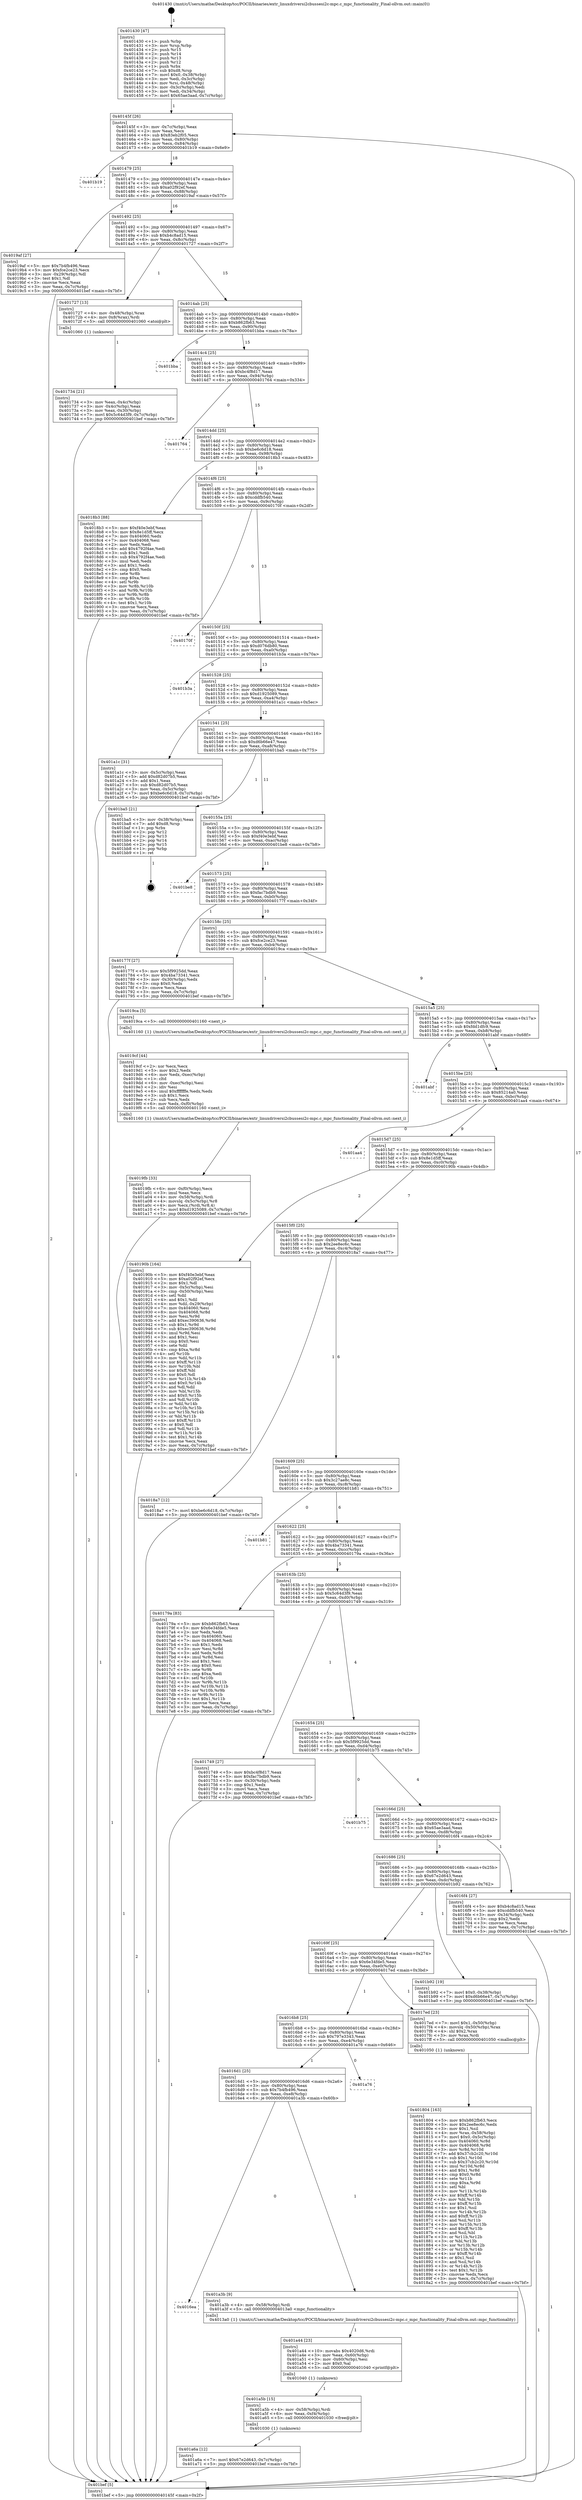 digraph "0x401430" {
  label = "0x401430 (/mnt/c/Users/mathe/Desktop/tcc/POCII/binaries/extr_linuxdriversi2cbussesi2c-mpc.c_mpc_functionality_Final-ollvm.out::main(0))"
  labelloc = "t"
  node[shape=record]

  Entry [label="",width=0.3,height=0.3,shape=circle,fillcolor=black,style=filled]
  "0x40145f" [label="{
     0x40145f [26]\l
     | [instrs]\l
     &nbsp;&nbsp;0x40145f \<+3\>: mov -0x7c(%rbp),%eax\l
     &nbsp;&nbsp;0x401462 \<+2\>: mov %eax,%ecx\l
     &nbsp;&nbsp;0x401464 \<+6\>: sub $0x83eb2f05,%ecx\l
     &nbsp;&nbsp;0x40146a \<+3\>: mov %eax,-0x80(%rbp)\l
     &nbsp;&nbsp;0x40146d \<+6\>: mov %ecx,-0x84(%rbp)\l
     &nbsp;&nbsp;0x401473 \<+6\>: je 0000000000401b19 \<main+0x6e9\>\l
  }"]
  "0x401b19" [label="{
     0x401b19\l
  }", style=dashed]
  "0x401479" [label="{
     0x401479 [25]\l
     | [instrs]\l
     &nbsp;&nbsp;0x401479 \<+5\>: jmp 000000000040147e \<main+0x4e\>\l
     &nbsp;&nbsp;0x40147e \<+3\>: mov -0x80(%rbp),%eax\l
     &nbsp;&nbsp;0x401481 \<+5\>: sub $0xa02f92ef,%eax\l
     &nbsp;&nbsp;0x401486 \<+6\>: mov %eax,-0x88(%rbp)\l
     &nbsp;&nbsp;0x40148c \<+6\>: je 00000000004019af \<main+0x57f\>\l
  }"]
  Exit [label="",width=0.3,height=0.3,shape=circle,fillcolor=black,style=filled,peripheries=2]
  "0x4019af" [label="{
     0x4019af [27]\l
     | [instrs]\l
     &nbsp;&nbsp;0x4019af \<+5\>: mov $0x7b4fb496,%eax\l
     &nbsp;&nbsp;0x4019b4 \<+5\>: mov $0xfce2ce23,%ecx\l
     &nbsp;&nbsp;0x4019b9 \<+3\>: mov -0x29(%rbp),%dl\l
     &nbsp;&nbsp;0x4019bc \<+3\>: test $0x1,%dl\l
     &nbsp;&nbsp;0x4019bf \<+3\>: cmovne %ecx,%eax\l
     &nbsp;&nbsp;0x4019c2 \<+3\>: mov %eax,-0x7c(%rbp)\l
     &nbsp;&nbsp;0x4019c5 \<+5\>: jmp 0000000000401bef \<main+0x7bf\>\l
  }"]
  "0x401492" [label="{
     0x401492 [25]\l
     | [instrs]\l
     &nbsp;&nbsp;0x401492 \<+5\>: jmp 0000000000401497 \<main+0x67\>\l
     &nbsp;&nbsp;0x401497 \<+3\>: mov -0x80(%rbp),%eax\l
     &nbsp;&nbsp;0x40149a \<+5\>: sub $0xb4c8ad15,%eax\l
     &nbsp;&nbsp;0x40149f \<+6\>: mov %eax,-0x8c(%rbp)\l
     &nbsp;&nbsp;0x4014a5 \<+6\>: je 0000000000401727 \<main+0x2f7\>\l
  }"]
  "0x401a6a" [label="{
     0x401a6a [12]\l
     | [instrs]\l
     &nbsp;&nbsp;0x401a6a \<+7\>: movl $0x67e2d643,-0x7c(%rbp)\l
     &nbsp;&nbsp;0x401a71 \<+5\>: jmp 0000000000401bef \<main+0x7bf\>\l
  }"]
  "0x401727" [label="{
     0x401727 [13]\l
     | [instrs]\l
     &nbsp;&nbsp;0x401727 \<+4\>: mov -0x48(%rbp),%rax\l
     &nbsp;&nbsp;0x40172b \<+4\>: mov 0x8(%rax),%rdi\l
     &nbsp;&nbsp;0x40172f \<+5\>: call 0000000000401060 \<atoi@plt\>\l
     | [calls]\l
     &nbsp;&nbsp;0x401060 \{1\} (unknown)\l
  }"]
  "0x4014ab" [label="{
     0x4014ab [25]\l
     | [instrs]\l
     &nbsp;&nbsp;0x4014ab \<+5\>: jmp 00000000004014b0 \<main+0x80\>\l
     &nbsp;&nbsp;0x4014b0 \<+3\>: mov -0x80(%rbp),%eax\l
     &nbsp;&nbsp;0x4014b3 \<+5\>: sub $0xb862fb63,%eax\l
     &nbsp;&nbsp;0x4014b8 \<+6\>: mov %eax,-0x90(%rbp)\l
     &nbsp;&nbsp;0x4014be \<+6\>: je 0000000000401bba \<main+0x78a\>\l
  }"]
  "0x401a5b" [label="{
     0x401a5b [15]\l
     | [instrs]\l
     &nbsp;&nbsp;0x401a5b \<+4\>: mov -0x58(%rbp),%rdi\l
     &nbsp;&nbsp;0x401a5f \<+6\>: mov %eax,-0xf4(%rbp)\l
     &nbsp;&nbsp;0x401a65 \<+5\>: call 0000000000401030 \<free@plt\>\l
     | [calls]\l
     &nbsp;&nbsp;0x401030 \{1\} (unknown)\l
  }"]
  "0x401bba" [label="{
     0x401bba\l
  }", style=dashed]
  "0x4014c4" [label="{
     0x4014c4 [25]\l
     | [instrs]\l
     &nbsp;&nbsp;0x4014c4 \<+5\>: jmp 00000000004014c9 \<main+0x99\>\l
     &nbsp;&nbsp;0x4014c9 \<+3\>: mov -0x80(%rbp),%eax\l
     &nbsp;&nbsp;0x4014cc \<+5\>: sub $0xbc4f8d17,%eax\l
     &nbsp;&nbsp;0x4014d1 \<+6\>: mov %eax,-0x94(%rbp)\l
     &nbsp;&nbsp;0x4014d7 \<+6\>: je 0000000000401764 \<main+0x334\>\l
  }"]
  "0x401a44" [label="{
     0x401a44 [23]\l
     | [instrs]\l
     &nbsp;&nbsp;0x401a44 \<+10\>: movabs $0x4020d6,%rdi\l
     &nbsp;&nbsp;0x401a4e \<+3\>: mov %eax,-0x60(%rbp)\l
     &nbsp;&nbsp;0x401a51 \<+3\>: mov -0x60(%rbp),%esi\l
     &nbsp;&nbsp;0x401a54 \<+2\>: mov $0x0,%al\l
     &nbsp;&nbsp;0x401a56 \<+5\>: call 0000000000401040 \<printf@plt\>\l
     | [calls]\l
     &nbsp;&nbsp;0x401040 \{1\} (unknown)\l
  }"]
  "0x401764" [label="{
     0x401764\l
  }", style=dashed]
  "0x4014dd" [label="{
     0x4014dd [25]\l
     | [instrs]\l
     &nbsp;&nbsp;0x4014dd \<+5\>: jmp 00000000004014e2 \<main+0xb2\>\l
     &nbsp;&nbsp;0x4014e2 \<+3\>: mov -0x80(%rbp),%eax\l
     &nbsp;&nbsp;0x4014e5 \<+5\>: sub $0xbe6c6d18,%eax\l
     &nbsp;&nbsp;0x4014ea \<+6\>: mov %eax,-0x98(%rbp)\l
     &nbsp;&nbsp;0x4014f0 \<+6\>: je 00000000004018b3 \<main+0x483\>\l
  }"]
  "0x4016ea" [label="{
     0x4016ea\l
  }", style=dashed]
  "0x4018b3" [label="{
     0x4018b3 [88]\l
     | [instrs]\l
     &nbsp;&nbsp;0x4018b3 \<+5\>: mov $0xf40e3ebf,%eax\l
     &nbsp;&nbsp;0x4018b8 \<+5\>: mov $0x8e1d5ff,%ecx\l
     &nbsp;&nbsp;0x4018bd \<+7\>: mov 0x404060,%edx\l
     &nbsp;&nbsp;0x4018c4 \<+7\>: mov 0x404068,%esi\l
     &nbsp;&nbsp;0x4018cb \<+2\>: mov %edx,%edi\l
     &nbsp;&nbsp;0x4018cd \<+6\>: add $0x4792f4ae,%edi\l
     &nbsp;&nbsp;0x4018d3 \<+3\>: sub $0x1,%edi\l
     &nbsp;&nbsp;0x4018d6 \<+6\>: sub $0x4792f4ae,%edi\l
     &nbsp;&nbsp;0x4018dc \<+3\>: imul %edi,%edx\l
     &nbsp;&nbsp;0x4018df \<+3\>: and $0x1,%edx\l
     &nbsp;&nbsp;0x4018e2 \<+3\>: cmp $0x0,%edx\l
     &nbsp;&nbsp;0x4018e5 \<+4\>: sete %r8b\l
     &nbsp;&nbsp;0x4018e9 \<+3\>: cmp $0xa,%esi\l
     &nbsp;&nbsp;0x4018ec \<+4\>: setl %r9b\l
     &nbsp;&nbsp;0x4018f0 \<+3\>: mov %r8b,%r10b\l
     &nbsp;&nbsp;0x4018f3 \<+3\>: and %r9b,%r10b\l
     &nbsp;&nbsp;0x4018f6 \<+3\>: xor %r9b,%r8b\l
     &nbsp;&nbsp;0x4018f9 \<+3\>: or %r8b,%r10b\l
     &nbsp;&nbsp;0x4018fc \<+4\>: test $0x1,%r10b\l
     &nbsp;&nbsp;0x401900 \<+3\>: cmovne %ecx,%eax\l
     &nbsp;&nbsp;0x401903 \<+3\>: mov %eax,-0x7c(%rbp)\l
     &nbsp;&nbsp;0x401906 \<+5\>: jmp 0000000000401bef \<main+0x7bf\>\l
  }"]
  "0x4014f6" [label="{
     0x4014f6 [25]\l
     | [instrs]\l
     &nbsp;&nbsp;0x4014f6 \<+5\>: jmp 00000000004014fb \<main+0xcb\>\l
     &nbsp;&nbsp;0x4014fb \<+3\>: mov -0x80(%rbp),%eax\l
     &nbsp;&nbsp;0x4014fe \<+5\>: sub $0xcddfb540,%eax\l
     &nbsp;&nbsp;0x401503 \<+6\>: mov %eax,-0x9c(%rbp)\l
     &nbsp;&nbsp;0x401509 \<+6\>: je 000000000040170f \<main+0x2df\>\l
  }"]
  "0x401a3b" [label="{
     0x401a3b [9]\l
     | [instrs]\l
     &nbsp;&nbsp;0x401a3b \<+4\>: mov -0x58(%rbp),%rdi\l
     &nbsp;&nbsp;0x401a3f \<+5\>: call 00000000004013a0 \<mpc_functionality\>\l
     | [calls]\l
     &nbsp;&nbsp;0x4013a0 \{1\} (/mnt/c/Users/mathe/Desktop/tcc/POCII/binaries/extr_linuxdriversi2cbussesi2c-mpc.c_mpc_functionality_Final-ollvm.out::mpc_functionality)\l
  }"]
  "0x40170f" [label="{
     0x40170f\l
  }", style=dashed]
  "0x40150f" [label="{
     0x40150f [25]\l
     | [instrs]\l
     &nbsp;&nbsp;0x40150f \<+5\>: jmp 0000000000401514 \<main+0xe4\>\l
     &nbsp;&nbsp;0x401514 \<+3\>: mov -0x80(%rbp),%eax\l
     &nbsp;&nbsp;0x401517 \<+5\>: sub $0xd076db80,%eax\l
     &nbsp;&nbsp;0x40151c \<+6\>: mov %eax,-0xa0(%rbp)\l
     &nbsp;&nbsp;0x401522 \<+6\>: je 0000000000401b3a \<main+0x70a\>\l
  }"]
  "0x4016d1" [label="{
     0x4016d1 [25]\l
     | [instrs]\l
     &nbsp;&nbsp;0x4016d1 \<+5\>: jmp 00000000004016d6 \<main+0x2a6\>\l
     &nbsp;&nbsp;0x4016d6 \<+3\>: mov -0x80(%rbp),%eax\l
     &nbsp;&nbsp;0x4016d9 \<+5\>: sub $0x7b4fb496,%eax\l
     &nbsp;&nbsp;0x4016de \<+6\>: mov %eax,-0xe8(%rbp)\l
     &nbsp;&nbsp;0x4016e4 \<+6\>: je 0000000000401a3b \<main+0x60b\>\l
  }"]
  "0x401b3a" [label="{
     0x401b3a\l
  }", style=dashed]
  "0x401528" [label="{
     0x401528 [25]\l
     | [instrs]\l
     &nbsp;&nbsp;0x401528 \<+5\>: jmp 000000000040152d \<main+0xfd\>\l
     &nbsp;&nbsp;0x40152d \<+3\>: mov -0x80(%rbp),%eax\l
     &nbsp;&nbsp;0x401530 \<+5\>: sub $0xd1925089,%eax\l
     &nbsp;&nbsp;0x401535 \<+6\>: mov %eax,-0xa4(%rbp)\l
     &nbsp;&nbsp;0x40153b \<+6\>: je 0000000000401a1c \<main+0x5ec\>\l
  }"]
  "0x401a76" [label="{
     0x401a76\l
  }", style=dashed]
  "0x401a1c" [label="{
     0x401a1c [31]\l
     | [instrs]\l
     &nbsp;&nbsp;0x401a1c \<+3\>: mov -0x5c(%rbp),%eax\l
     &nbsp;&nbsp;0x401a1f \<+5\>: add $0xd82d07b5,%eax\l
     &nbsp;&nbsp;0x401a24 \<+3\>: add $0x1,%eax\l
     &nbsp;&nbsp;0x401a27 \<+5\>: sub $0xd82d07b5,%eax\l
     &nbsp;&nbsp;0x401a2c \<+3\>: mov %eax,-0x5c(%rbp)\l
     &nbsp;&nbsp;0x401a2f \<+7\>: movl $0xbe6c6d18,-0x7c(%rbp)\l
     &nbsp;&nbsp;0x401a36 \<+5\>: jmp 0000000000401bef \<main+0x7bf\>\l
  }"]
  "0x401541" [label="{
     0x401541 [25]\l
     | [instrs]\l
     &nbsp;&nbsp;0x401541 \<+5\>: jmp 0000000000401546 \<main+0x116\>\l
     &nbsp;&nbsp;0x401546 \<+3\>: mov -0x80(%rbp),%eax\l
     &nbsp;&nbsp;0x401549 \<+5\>: sub $0xd6b66e47,%eax\l
     &nbsp;&nbsp;0x40154e \<+6\>: mov %eax,-0xa8(%rbp)\l
     &nbsp;&nbsp;0x401554 \<+6\>: je 0000000000401ba5 \<main+0x775\>\l
  }"]
  "0x4019fb" [label="{
     0x4019fb [33]\l
     | [instrs]\l
     &nbsp;&nbsp;0x4019fb \<+6\>: mov -0xf0(%rbp),%ecx\l
     &nbsp;&nbsp;0x401a01 \<+3\>: imul %eax,%ecx\l
     &nbsp;&nbsp;0x401a04 \<+4\>: mov -0x58(%rbp),%rdi\l
     &nbsp;&nbsp;0x401a08 \<+4\>: movslq -0x5c(%rbp),%r8\l
     &nbsp;&nbsp;0x401a0c \<+4\>: mov %ecx,(%rdi,%r8,4)\l
     &nbsp;&nbsp;0x401a10 \<+7\>: movl $0xd1925089,-0x7c(%rbp)\l
     &nbsp;&nbsp;0x401a17 \<+5\>: jmp 0000000000401bef \<main+0x7bf\>\l
  }"]
  "0x401ba5" [label="{
     0x401ba5 [21]\l
     | [instrs]\l
     &nbsp;&nbsp;0x401ba5 \<+3\>: mov -0x38(%rbp),%eax\l
     &nbsp;&nbsp;0x401ba8 \<+7\>: add $0xd8,%rsp\l
     &nbsp;&nbsp;0x401baf \<+1\>: pop %rbx\l
     &nbsp;&nbsp;0x401bb0 \<+2\>: pop %r12\l
     &nbsp;&nbsp;0x401bb2 \<+2\>: pop %r13\l
     &nbsp;&nbsp;0x401bb4 \<+2\>: pop %r14\l
     &nbsp;&nbsp;0x401bb6 \<+2\>: pop %r15\l
     &nbsp;&nbsp;0x401bb8 \<+1\>: pop %rbp\l
     &nbsp;&nbsp;0x401bb9 \<+1\>: ret\l
  }"]
  "0x40155a" [label="{
     0x40155a [25]\l
     | [instrs]\l
     &nbsp;&nbsp;0x40155a \<+5\>: jmp 000000000040155f \<main+0x12f\>\l
     &nbsp;&nbsp;0x40155f \<+3\>: mov -0x80(%rbp),%eax\l
     &nbsp;&nbsp;0x401562 \<+5\>: sub $0xf40e3ebf,%eax\l
     &nbsp;&nbsp;0x401567 \<+6\>: mov %eax,-0xac(%rbp)\l
     &nbsp;&nbsp;0x40156d \<+6\>: je 0000000000401be8 \<main+0x7b8\>\l
  }"]
  "0x4019cf" [label="{
     0x4019cf [44]\l
     | [instrs]\l
     &nbsp;&nbsp;0x4019cf \<+2\>: xor %ecx,%ecx\l
     &nbsp;&nbsp;0x4019d1 \<+5\>: mov $0x2,%edx\l
     &nbsp;&nbsp;0x4019d6 \<+6\>: mov %edx,-0xec(%rbp)\l
     &nbsp;&nbsp;0x4019dc \<+1\>: cltd\l
     &nbsp;&nbsp;0x4019dd \<+6\>: mov -0xec(%rbp),%esi\l
     &nbsp;&nbsp;0x4019e3 \<+2\>: idiv %esi\l
     &nbsp;&nbsp;0x4019e5 \<+6\>: imul $0xfffffffe,%edx,%edx\l
     &nbsp;&nbsp;0x4019eb \<+3\>: sub $0x1,%ecx\l
     &nbsp;&nbsp;0x4019ee \<+2\>: sub %ecx,%edx\l
     &nbsp;&nbsp;0x4019f0 \<+6\>: mov %edx,-0xf0(%rbp)\l
     &nbsp;&nbsp;0x4019f6 \<+5\>: call 0000000000401160 \<next_i\>\l
     | [calls]\l
     &nbsp;&nbsp;0x401160 \{1\} (/mnt/c/Users/mathe/Desktop/tcc/POCII/binaries/extr_linuxdriversi2cbussesi2c-mpc.c_mpc_functionality_Final-ollvm.out::next_i)\l
  }"]
  "0x401be8" [label="{
     0x401be8\l
  }", style=dashed]
  "0x401573" [label="{
     0x401573 [25]\l
     | [instrs]\l
     &nbsp;&nbsp;0x401573 \<+5\>: jmp 0000000000401578 \<main+0x148\>\l
     &nbsp;&nbsp;0x401578 \<+3\>: mov -0x80(%rbp),%eax\l
     &nbsp;&nbsp;0x40157b \<+5\>: sub $0xfac7bdb9,%eax\l
     &nbsp;&nbsp;0x401580 \<+6\>: mov %eax,-0xb0(%rbp)\l
     &nbsp;&nbsp;0x401586 \<+6\>: je 000000000040177f \<main+0x34f\>\l
  }"]
  "0x401804" [label="{
     0x401804 [163]\l
     | [instrs]\l
     &nbsp;&nbsp;0x401804 \<+5\>: mov $0xb862fb63,%ecx\l
     &nbsp;&nbsp;0x401809 \<+5\>: mov $0x2ee8ec6c,%edx\l
     &nbsp;&nbsp;0x40180e \<+3\>: mov $0x1,%sil\l
     &nbsp;&nbsp;0x401811 \<+4\>: mov %rax,-0x58(%rbp)\l
     &nbsp;&nbsp;0x401815 \<+7\>: movl $0x0,-0x5c(%rbp)\l
     &nbsp;&nbsp;0x40181c \<+8\>: mov 0x404060,%r8d\l
     &nbsp;&nbsp;0x401824 \<+8\>: mov 0x404068,%r9d\l
     &nbsp;&nbsp;0x40182c \<+3\>: mov %r8d,%r10d\l
     &nbsp;&nbsp;0x40182f \<+7\>: add $0x37cb2c20,%r10d\l
     &nbsp;&nbsp;0x401836 \<+4\>: sub $0x1,%r10d\l
     &nbsp;&nbsp;0x40183a \<+7\>: sub $0x37cb2c20,%r10d\l
     &nbsp;&nbsp;0x401841 \<+4\>: imul %r10d,%r8d\l
     &nbsp;&nbsp;0x401845 \<+4\>: and $0x1,%r8d\l
     &nbsp;&nbsp;0x401849 \<+4\>: cmp $0x0,%r8d\l
     &nbsp;&nbsp;0x40184d \<+4\>: sete %r11b\l
     &nbsp;&nbsp;0x401851 \<+4\>: cmp $0xa,%r9d\l
     &nbsp;&nbsp;0x401855 \<+3\>: setl %bl\l
     &nbsp;&nbsp;0x401858 \<+3\>: mov %r11b,%r14b\l
     &nbsp;&nbsp;0x40185b \<+4\>: xor $0xff,%r14b\l
     &nbsp;&nbsp;0x40185f \<+3\>: mov %bl,%r15b\l
     &nbsp;&nbsp;0x401862 \<+4\>: xor $0xff,%r15b\l
     &nbsp;&nbsp;0x401866 \<+4\>: xor $0x1,%sil\l
     &nbsp;&nbsp;0x40186a \<+3\>: mov %r14b,%r12b\l
     &nbsp;&nbsp;0x40186d \<+4\>: and $0xff,%r12b\l
     &nbsp;&nbsp;0x401871 \<+3\>: and %sil,%r11b\l
     &nbsp;&nbsp;0x401874 \<+3\>: mov %r15b,%r13b\l
     &nbsp;&nbsp;0x401877 \<+4\>: and $0xff,%r13b\l
     &nbsp;&nbsp;0x40187b \<+3\>: and %sil,%bl\l
     &nbsp;&nbsp;0x40187e \<+3\>: or %r11b,%r12b\l
     &nbsp;&nbsp;0x401881 \<+3\>: or %bl,%r13b\l
     &nbsp;&nbsp;0x401884 \<+3\>: xor %r13b,%r12b\l
     &nbsp;&nbsp;0x401887 \<+3\>: or %r15b,%r14b\l
     &nbsp;&nbsp;0x40188a \<+4\>: xor $0xff,%r14b\l
     &nbsp;&nbsp;0x40188e \<+4\>: or $0x1,%sil\l
     &nbsp;&nbsp;0x401892 \<+3\>: and %sil,%r14b\l
     &nbsp;&nbsp;0x401895 \<+3\>: or %r14b,%r12b\l
     &nbsp;&nbsp;0x401898 \<+4\>: test $0x1,%r12b\l
     &nbsp;&nbsp;0x40189c \<+3\>: cmovne %edx,%ecx\l
     &nbsp;&nbsp;0x40189f \<+3\>: mov %ecx,-0x7c(%rbp)\l
     &nbsp;&nbsp;0x4018a2 \<+5\>: jmp 0000000000401bef \<main+0x7bf\>\l
  }"]
  "0x40177f" [label="{
     0x40177f [27]\l
     | [instrs]\l
     &nbsp;&nbsp;0x40177f \<+5\>: mov $0x5f9925dd,%eax\l
     &nbsp;&nbsp;0x401784 \<+5\>: mov $0x4ba73341,%ecx\l
     &nbsp;&nbsp;0x401789 \<+3\>: mov -0x30(%rbp),%edx\l
     &nbsp;&nbsp;0x40178c \<+3\>: cmp $0x0,%edx\l
     &nbsp;&nbsp;0x40178f \<+3\>: cmove %ecx,%eax\l
     &nbsp;&nbsp;0x401792 \<+3\>: mov %eax,-0x7c(%rbp)\l
     &nbsp;&nbsp;0x401795 \<+5\>: jmp 0000000000401bef \<main+0x7bf\>\l
  }"]
  "0x40158c" [label="{
     0x40158c [25]\l
     | [instrs]\l
     &nbsp;&nbsp;0x40158c \<+5\>: jmp 0000000000401591 \<main+0x161\>\l
     &nbsp;&nbsp;0x401591 \<+3\>: mov -0x80(%rbp),%eax\l
     &nbsp;&nbsp;0x401594 \<+5\>: sub $0xfce2ce23,%eax\l
     &nbsp;&nbsp;0x401599 \<+6\>: mov %eax,-0xb4(%rbp)\l
     &nbsp;&nbsp;0x40159f \<+6\>: je 00000000004019ca \<main+0x59a\>\l
  }"]
  "0x4016b8" [label="{
     0x4016b8 [25]\l
     | [instrs]\l
     &nbsp;&nbsp;0x4016b8 \<+5\>: jmp 00000000004016bd \<main+0x28d\>\l
     &nbsp;&nbsp;0x4016bd \<+3\>: mov -0x80(%rbp),%eax\l
     &nbsp;&nbsp;0x4016c0 \<+5\>: sub $0x797e3343,%eax\l
     &nbsp;&nbsp;0x4016c5 \<+6\>: mov %eax,-0xe4(%rbp)\l
     &nbsp;&nbsp;0x4016cb \<+6\>: je 0000000000401a76 \<main+0x646\>\l
  }"]
  "0x4019ca" [label="{
     0x4019ca [5]\l
     | [instrs]\l
     &nbsp;&nbsp;0x4019ca \<+5\>: call 0000000000401160 \<next_i\>\l
     | [calls]\l
     &nbsp;&nbsp;0x401160 \{1\} (/mnt/c/Users/mathe/Desktop/tcc/POCII/binaries/extr_linuxdriversi2cbussesi2c-mpc.c_mpc_functionality_Final-ollvm.out::next_i)\l
  }"]
  "0x4015a5" [label="{
     0x4015a5 [25]\l
     | [instrs]\l
     &nbsp;&nbsp;0x4015a5 \<+5\>: jmp 00000000004015aa \<main+0x17a\>\l
     &nbsp;&nbsp;0x4015aa \<+3\>: mov -0x80(%rbp),%eax\l
     &nbsp;&nbsp;0x4015ad \<+5\>: sub $0xfdd1dfc9,%eax\l
     &nbsp;&nbsp;0x4015b2 \<+6\>: mov %eax,-0xb8(%rbp)\l
     &nbsp;&nbsp;0x4015b8 \<+6\>: je 0000000000401abf \<main+0x68f\>\l
  }"]
  "0x4017ed" [label="{
     0x4017ed [23]\l
     | [instrs]\l
     &nbsp;&nbsp;0x4017ed \<+7\>: movl $0x1,-0x50(%rbp)\l
     &nbsp;&nbsp;0x4017f4 \<+4\>: movslq -0x50(%rbp),%rax\l
     &nbsp;&nbsp;0x4017f8 \<+4\>: shl $0x2,%rax\l
     &nbsp;&nbsp;0x4017fc \<+3\>: mov %rax,%rdi\l
     &nbsp;&nbsp;0x4017ff \<+5\>: call 0000000000401050 \<malloc@plt\>\l
     | [calls]\l
     &nbsp;&nbsp;0x401050 \{1\} (unknown)\l
  }"]
  "0x401abf" [label="{
     0x401abf\l
  }", style=dashed]
  "0x4015be" [label="{
     0x4015be [25]\l
     | [instrs]\l
     &nbsp;&nbsp;0x4015be \<+5\>: jmp 00000000004015c3 \<main+0x193\>\l
     &nbsp;&nbsp;0x4015c3 \<+3\>: mov -0x80(%rbp),%eax\l
     &nbsp;&nbsp;0x4015c6 \<+5\>: sub $0x85214a0,%eax\l
     &nbsp;&nbsp;0x4015cb \<+6\>: mov %eax,-0xbc(%rbp)\l
     &nbsp;&nbsp;0x4015d1 \<+6\>: je 0000000000401aa4 \<main+0x674\>\l
  }"]
  "0x40169f" [label="{
     0x40169f [25]\l
     | [instrs]\l
     &nbsp;&nbsp;0x40169f \<+5\>: jmp 00000000004016a4 \<main+0x274\>\l
     &nbsp;&nbsp;0x4016a4 \<+3\>: mov -0x80(%rbp),%eax\l
     &nbsp;&nbsp;0x4016a7 \<+5\>: sub $0x6e34fde5,%eax\l
     &nbsp;&nbsp;0x4016ac \<+6\>: mov %eax,-0xe0(%rbp)\l
     &nbsp;&nbsp;0x4016b2 \<+6\>: je 00000000004017ed \<main+0x3bd\>\l
  }"]
  "0x401aa4" [label="{
     0x401aa4\l
  }", style=dashed]
  "0x4015d7" [label="{
     0x4015d7 [25]\l
     | [instrs]\l
     &nbsp;&nbsp;0x4015d7 \<+5\>: jmp 00000000004015dc \<main+0x1ac\>\l
     &nbsp;&nbsp;0x4015dc \<+3\>: mov -0x80(%rbp),%eax\l
     &nbsp;&nbsp;0x4015df \<+5\>: sub $0x8e1d5ff,%eax\l
     &nbsp;&nbsp;0x4015e4 \<+6\>: mov %eax,-0xc0(%rbp)\l
     &nbsp;&nbsp;0x4015ea \<+6\>: je 000000000040190b \<main+0x4db\>\l
  }"]
  "0x401b92" [label="{
     0x401b92 [19]\l
     | [instrs]\l
     &nbsp;&nbsp;0x401b92 \<+7\>: movl $0x0,-0x38(%rbp)\l
     &nbsp;&nbsp;0x401b99 \<+7\>: movl $0xd6b66e47,-0x7c(%rbp)\l
     &nbsp;&nbsp;0x401ba0 \<+5\>: jmp 0000000000401bef \<main+0x7bf\>\l
  }"]
  "0x40190b" [label="{
     0x40190b [164]\l
     | [instrs]\l
     &nbsp;&nbsp;0x40190b \<+5\>: mov $0xf40e3ebf,%eax\l
     &nbsp;&nbsp;0x401910 \<+5\>: mov $0xa02f92ef,%ecx\l
     &nbsp;&nbsp;0x401915 \<+2\>: mov $0x1,%dl\l
     &nbsp;&nbsp;0x401917 \<+3\>: mov -0x5c(%rbp),%esi\l
     &nbsp;&nbsp;0x40191a \<+3\>: cmp -0x50(%rbp),%esi\l
     &nbsp;&nbsp;0x40191d \<+4\>: setl %dil\l
     &nbsp;&nbsp;0x401921 \<+4\>: and $0x1,%dil\l
     &nbsp;&nbsp;0x401925 \<+4\>: mov %dil,-0x29(%rbp)\l
     &nbsp;&nbsp;0x401929 \<+7\>: mov 0x404060,%esi\l
     &nbsp;&nbsp;0x401930 \<+8\>: mov 0x404068,%r8d\l
     &nbsp;&nbsp;0x401938 \<+3\>: mov %esi,%r9d\l
     &nbsp;&nbsp;0x40193b \<+7\>: add $0xec390636,%r9d\l
     &nbsp;&nbsp;0x401942 \<+4\>: sub $0x1,%r9d\l
     &nbsp;&nbsp;0x401946 \<+7\>: sub $0xec390636,%r9d\l
     &nbsp;&nbsp;0x40194d \<+4\>: imul %r9d,%esi\l
     &nbsp;&nbsp;0x401951 \<+3\>: and $0x1,%esi\l
     &nbsp;&nbsp;0x401954 \<+3\>: cmp $0x0,%esi\l
     &nbsp;&nbsp;0x401957 \<+4\>: sete %dil\l
     &nbsp;&nbsp;0x40195b \<+4\>: cmp $0xa,%r8d\l
     &nbsp;&nbsp;0x40195f \<+4\>: setl %r10b\l
     &nbsp;&nbsp;0x401963 \<+3\>: mov %dil,%r11b\l
     &nbsp;&nbsp;0x401966 \<+4\>: xor $0xff,%r11b\l
     &nbsp;&nbsp;0x40196a \<+3\>: mov %r10b,%bl\l
     &nbsp;&nbsp;0x40196d \<+3\>: xor $0xff,%bl\l
     &nbsp;&nbsp;0x401970 \<+3\>: xor $0x0,%dl\l
     &nbsp;&nbsp;0x401973 \<+3\>: mov %r11b,%r14b\l
     &nbsp;&nbsp;0x401976 \<+4\>: and $0x0,%r14b\l
     &nbsp;&nbsp;0x40197a \<+3\>: and %dl,%dil\l
     &nbsp;&nbsp;0x40197d \<+3\>: mov %bl,%r15b\l
     &nbsp;&nbsp;0x401980 \<+4\>: and $0x0,%r15b\l
     &nbsp;&nbsp;0x401984 \<+3\>: and %dl,%r10b\l
     &nbsp;&nbsp;0x401987 \<+3\>: or %dil,%r14b\l
     &nbsp;&nbsp;0x40198a \<+3\>: or %r10b,%r15b\l
     &nbsp;&nbsp;0x40198d \<+3\>: xor %r15b,%r14b\l
     &nbsp;&nbsp;0x401990 \<+3\>: or %bl,%r11b\l
     &nbsp;&nbsp;0x401993 \<+4\>: xor $0xff,%r11b\l
     &nbsp;&nbsp;0x401997 \<+3\>: or $0x0,%dl\l
     &nbsp;&nbsp;0x40199a \<+3\>: and %dl,%r11b\l
     &nbsp;&nbsp;0x40199d \<+3\>: or %r11b,%r14b\l
     &nbsp;&nbsp;0x4019a0 \<+4\>: test $0x1,%r14b\l
     &nbsp;&nbsp;0x4019a4 \<+3\>: cmovne %ecx,%eax\l
     &nbsp;&nbsp;0x4019a7 \<+3\>: mov %eax,-0x7c(%rbp)\l
     &nbsp;&nbsp;0x4019aa \<+5\>: jmp 0000000000401bef \<main+0x7bf\>\l
  }"]
  "0x4015f0" [label="{
     0x4015f0 [25]\l
     | [instrs]\l
     &nbsp;&nbsp;0x4015f0 \<+5\>: jmp 00000000004015f5 \<main+0x1c5\>\l
     &nbsp;&nbsp;0x4015f5 \<+3\>: mov -0x80(%rbp),%eax\l
     &nbsp;&nbsp;0x4015f8 \<+5\>: sub $0x2ee8ec6c,%eax\l
     &nbsp;&nbsp;0x4015fd \<+6\>: mov %eax,-0xc4(%rbp)\l
     &nbsp;&nbsp;0x401603 \<+6\>: je 00000000004018a7 \<main+0x477\>\l
  }"]
  "0x401734" [label="{
     0x401734 [21]\l
     | [instrs]\l
     &nbsp;&nbsp;0x401734 \<+3\>: mov %eax,-0x4c(%rbp)\l
     &nbsp;&nbsp;0x401737 \<+3\>: mov -0x4c(%rbp),%eax\l
     &nbsp;&nbsp;0x40173a \<+3\>: mov %eax,-0x30(%rbp)\l
     &nbsp;&nbsp;0x40173d \<+7\>: movl $0x5c64d3f9,-0x7c(%rbp)\l
     &nbsp;&nbsp;0x401744 \<+5\>: jmp 0000000000401bef \<main+0x7bf\>\l
  }"]
  "0x4018a7" [label="{
     0x4018a7 [12]\l
     | [instrs]\l
     &nbsp;&nbsp;0x4018a7 \<+7\>: movl $0xbe6c6d18,-0x7c(%rbp)\l
     &nbsp;&nbsp;0x4018ae \<+5\>: jmp 0000000000401bef \<main+0x7bf\>\l
  }"]
  "0x401609" [label="{
     0x401609 [25]\l
     | [instrs]\l
     &nbsp;&nbsp;0x401609 \<+5\>: jmp 000000000040160e \<main+0x1de\>\l
     &nbsp;&nbsp;0x40160e \<+3\>: mov -0x80(%rbp),%eax\l
     &nbsp;&nbsp;0x401611 \<+5\>: sub $0x3c27ae8c,%eax\l
     &nbsp;&nbsp;0x401616 \<+6\>: mov %eax,-0xc8(%rbp)\l
     &nbsp;&nbsp;0x40161c \<+6\>: je 0000000000401b81 \<main+0x751\>\l
  }"]
  "0x401430" [label="{
     0x401430 [47]\l
     | [instrs]\l
     &nbsp;&nbsp;0x401430 \<+1\>: push %rbp\l
     &nbsp;&nbsp;0x401431 \<+3\>: mov %rsp,%rbp\l
     &nbsp;&nbsp;0x401434 \<+2\>: push %r15\l
     &nbsp;&nbsp;0x401436 \<+2\>: push %r14\l
     &nbsp;&nbsp;0x401438 \<+2\>: push %r13\l
     &nbsp;&nbsp;0x40143a \<+2\>: push %r12\l
     &nbsp;&nbsp;0x40143c \<+1\>: push %rbx\l
     &nbsp;&nbsp;0x40143d \<+7\>: sub $0xd8,%rsp\l
     &nbsp;&nbsp;0x401444 \<+7\>: movl $0x0,-0x38(%rbp)\l
     &nbsp;&nbsp;0x40144b \<+3\>: mov %edi,-0x3c(%rbp)\l
     &nbsp;&nbsp;0x40144e \<+4\>: mov %rsi,-0x48(%rbp)\l
     &nbsp;&nbsp;0x401452 \<+3\>: mov -0x3c(%rbp),%edi\l
     &nbsp;&nbsp;0x401455 \<+3\>: mov %edi,-0x34(%rbp)\l
     &nbsp;&nbsp;0x401458 \<+7\>: movl $0x65ae3aad,-0x7c(%rbp)\l
  }"]
  "0x401b81" [label="{
     0x401b81\l
  }", style=dashed]
  "0x401622" [label="{
     0x401622 [25]\l
     | [instrs]\l
     &nbsp;&nbsp;0x401622 \<+5\>: jmp 0000000000401627 \<main+0x1f7\>\l
     &nbsp;&nbsp;0x401627 \<+3\>: mov -0x80(%rbp),%eax\l
     &nbsp;&nbsp;0x40162a \<+5\>: sub $0x4ba73341,%eax\l
     &nbsp;&nbsp;0x40162f \<+6\>: mov %eax,-0xcc(%rbp)\l
     &nbsp;&nbsp;0x401635 \<+6\>: je 000000000040179a \<main+0x36a\>\l
  }"]
  "0x401bef" [label="{
     0x401bef [5]\l
     | [instrs]\l
     &nbsp;&nbsp;0x401bef \<+5\>: jmp 000000000040145f \<main+0x2f\>\l
  }"]
  "0x40179a" [label="{
     0x40179a [83]\l
     | [instrs]\l
     &nbsp;&nbsp;0x40179a \<+5\>: mov $0xb862fb63,%eax\l
     &nbsp;&nbsp;0x40179f \<+5\>: mov $0x6e34fde5,%ecx\l
     &nbsp;&nbsp;0x4017a4 \<+2\>: xor %edx,%edx\l
     &nbsp;&nbsp;0x4017a6 \<+7\>: mov 0x404060,%esi\l
     &nbsp;&nbsp;0x4017ad \<+7\>: mov 0x404068,%edi\l
     &nbsp;&nbsp;0x4017b4 \<+3\>: sub $0x1,%edx\l
     &nbsp;&nbsp;0x4017b7 \<+3\>: mov %esi,%r8d\l
     &nbsp;&nbsp;0x4017ba \<+3\>: add %edx,%r8d\l
     &nbsp;&nbsp;0x4017bd \<+4\>: imul %r8d,%esi\l
     &nbsp;&nbsp;0x4017c1 \<+3\>: and $0x1,%esi\l
     &nbsp;&nbsp;0x4017c4 \<+3\>: cmp $0x0,%esi\l
     &nbsp;&nbsp;0x4017c7 \<+4\>: sete %r9b\l
     &nbsp;&nbsp;0x4017cb \<+3\>: cmp $0xa,%edi\l
     &nbsp;&nbsp;0x4017ce \<+4\>: setl %r10b\l
     &nbsp;&nbsp;0x4017d2 \<+3\>: mov %r9b,%r11b\l
     &nbsp;&nbsp;0x4017d5 \<+3\>: and %r10b,%r11b\l
     &nbsp;&nbsp;0x4017d8 \<+3\>: xor %r10b,%r9b\l
     &nbsp;&nbsp;0x4017db \<+3\>: or %r9b,%r11b\l
     &nbsp;&nbsp;0x4017de \<+4\>: test $0x1,%r11b\l
     &nbsp;&nbsp;0x4017e2 \<+3\>: cmovne %ecx,%eax\l
     &nbsp;&nbsp;0x4017e5 \<+3\>: mov %eax,-0x7c(%rbp)\l
     &nbsp;&nbsp;0x4017e8 \<+5\>: jmp 0000000000401bef \<main+0x7bf\>\l
  }"]
  "0x40163b" [label="{
     0x40163b [25]\l
     | [instrs]\l
     &nbsp;&nbsp;0x40163b \<+5\>: jmp 0000000000401640 \<main+0x210\>\l
     &nbsp;&nbsp;0x401640 \<+3\>: mov -0x80(%rbp),%eax\l
     &nbsp;&nbsp;0x401643 \<+5\>: sub $0x5c64d3f9,%eax\l
     &nbsp;&nbsp;0x401648 \<+6\>: mov %eax,-0xd0(%rbp)\l
     &nbsp;&nbsp;0x40164e \<+6\>: je 0000000000401749 \<main+0x319\>\l
  }"]
  "0x401686" [label="{
     0x401686 [25]\l
     | [instrs]\l
     &nbsp;&nbsp;0x401686 \<+5\>: jmp 000000000040168b \<main+0x25b\>\l
     &nbsp;&nbsp;0x40168b \<+3\>: mov -0x80(%rbp),%eax\l
     &nbsp;&nbsp;0x40168e \<+5\>: sub $0x67e2d643,%eax\l
     &nbsp;&nbsp;0x401693 \<+6\>: mov %eax,-0xdc(%rbp)\l
     &nbsp;&nbsp;0x401699 \<+6\>: je 0000000000401b92 \<main+0x762\>\l
  }"]
  "0x401749" [label="{
     0x401749 [27]\l
     | [instrs]\l
     &nbsp;&nbsp;0x401749 \<+5\>: mov $0xbc4f8d17,%eax\l
     &nbsp;&nbsp;0x40174e \<+5\>: mov $0xfac7bdb9,%ecx\l
     &nbsp;&nbsp;0x401753 \<+3\>: mov -0x30(%rbp),%edx\l
     &nbsp;&nbsp;0x401756 \<+3\>: cmp $0x1,%edx\l
     &nbsp;&nbsp;0x401759 \<+3\>: cmovl %ecx,%eax\l
     &nbsp;&nbsp;0x40175c \<+3\>: mov %eax,-0x7c(%rbp)\l
     &nbsp;&nbsp;0x40175f \<+5\>: jmp 0000000000401bef \<main+0x7bf\>\l
  }"]
  "0x401654" [label="{
     0x401654 [25]\l
     | [instrs]\l
     &nbsp;&nbsp;0x401654 \<+5\>: jmp 0000000000401659 \<main+0x229\>\l
     &nbsp;&nbsp;0x401659 \<+3\>: mov -0x80(%rbp),%eax\l
     &nbsp;&nbsp;0x40165c \<+5\>: sub $0x5f9925dd,%eax\l
     &nbsp;&nbsp;0x401661 \<+6\>: mov %eax,-0xd4(%rbp)\l
     &nbsp;&nbsp;0x401667 \<+6\>: je 0000000000401b75 \<main+0x745\>\l
  }"]
  "0x4016f4" [label="{
     0x4016f4 [27]\l
     | [instrs]\l
     &nbsp;&nbsp;0x4016f4 \<+5\>: mov $0xb4c8ad15,%eax\l
     &nbsp;&nbsp;0x4016f9 \<+5\>: mov $0xcddfb540,%ecx\l
     &nbsp;&nbsp;0x4016fe \<+3\>: mov -0x34(%rbp),%edx\l
     &nbsp;&nbsp;0x401701 \<+3\>: cmp $0x2,%edx\l
     &nbsp;&nbsp;0x401704 \<+3\>: cmovne %ecx,%eax\l
     &nbsp;&nbsp;0x401707 \<+3\>: mov %eax,-0x7c(%rbp)\l
     &nbsp;&nbsp;0x40170a \<+5\>: jmp 0000000000401bef \<main+0x7bf\>\l
  }"]
  "0x401b75" [label="{
     0x401b75\l
  }", style=dashed]
  "0x40166d" [label="{
     0x40166d [25]\l
     | [instrs]\l
     &nbsp;&nbsp;0x40166d \<+5\>: jmp 0000000000401672 \<main+0x242\>\l
     &nbsp;&nbsp;0x401672 \<+3\>: mov -0x80(%rbp),%eax\l
     &nbsp;&nbsp;0x401675 \<+5\>: sub $0x65ae3aad,%eax\l
     &nbsp;&nbsp;0x40167a \<+6\>: mov %eax,-0xd8(%rbp)\l
     &nbsp;&nbsp;0x401680 \<+6\>: je 00000000004016f4 \<main+0x2c4\>\l
  }"]
  Entry -> "0x401430" [label=" 1"]
  "0x40145f" -> "0x401b19" [label=" 0"]
  "0x40145f" -> "0x401479" [label=" 18"]
  "0x401ba5" -> Exit [label=" 1"]
  "0x401479" -> "0x4019af" [label=" 2"]
  "0x401479" -> "0x401492" [label=" 16"]
  "0x401b92" -> "0x401bef" [label=" 1"]
  "0x401492" -> "0x401727" [label=" 1"]
  "0x401492" -> "0x4014ab" [label=" 15"]
  "0x401a6a" -> "0x401bef" [label=" 1"]
  "0x4014ab" -> "0x401bba" [label=" 0"]
  "0x4014ab" -> "0x4014c4" [label=" 15"]
  "0x401a5b" -> "0x401a6a" [label=" 1"]
  "0x4014c4" -> "0x401764" [label=" 0"]
  "0x4014c4" -> "0x4014dd" [label=" 15"]
  "0x401a44" -> "0x401a5b" [label=" 1"]
  "0x4014dd" -> "0x4018b3" [label=" 2"]
  "0x4014dd" -> "0x4014f6" [label=" 13"]
  "0x401a3b" -> "0x401a44" [label=" 1"]
  "0x4014f6" -> "0x40170f" [label=" 0"]
  "0x4014f6" -> "0x40150f" [label=" 13"]
  "0x4016d1" -> "0x4016ea" [label=" 0"]
  "0x40150f" -> "0x401b3a" [label=" 0"]
  "0x40150f" -> "0x401528" [label=" 13"]
  "0x4016d1" -> "0x401a3b" [label=" 1"]
  "0x401528" -> "0x401a1c" [label=" 1"]
  "0x401528" -> "0x401541" [label=" 12"]
  "0x4016b8" -> "0x4016d1" [label=" 1"]
  "0x401541" -> "0x401ba5" [label=" 1"]
  "0x401541" -> "0x40155a" [label=" 11"]
  "0x4016b8" -> "0x401a76" [label=" 0"]
  "0x40155a" -> "0x401be8" [label=" 0"]
  "0x40155a" -> "0x401573" [label=" 11"]
  "0x401a1c" -> "0x401bef" [label=" 1"]
  "0x401573" -> "0x40177f" [label=" 1"]
  "0x401573" -> "0x40158c" [label=" 10"]
  "0x4019fb" -> "0x401bef" [label=" 1"]
  "0x40158c" -> "0x4019ca" [label=" 1"]
  "0x40158c" -> "0x4015a5" [label=" 9"]
  "0x4019cf" -> "0x4019fb" [label=" 1"]
  "0x4015a5" -> "0x401abf" [label=" 0"]
  "0x4015a5" -> "0x4015be" [label=" 9"]
  "0x4019ca" -> "0x4019cf" [label=" 1"]
  "0x4015be" -> "0x401aa4" [label=" 0"]
  "0x4015be" -> "0x4015d7" [label=" 9"]
  "0x40190b" -> "0x401bef" [label=" 2"]
  "0x4015d7" -> "0x40190b" [label=" 2"]
  "0x4015d7" -> "0x4015f0" [label=" 7"]
  "0x4018b3" -> "0x401bef" [label=" 2"]
  "0x4015f0" -> "0x4018a7" [label=" 1"]
  "0x4015f0" -> "0x401609" [label=" 6"]
  "0x401804" -> "0x401bef" [label=" 1"]
  "0x401609" -> "0x401b81" [label=" 0"]
  "0x401609" -> "0x401622" [label=" 6"]
  "0x4017ed" -> "0x401804" [label=" 1"]
  "0x401622" -> "0x40179a" [label=" 1"]
  "0x401622" -> "0x40163b" [label=" 5"]
  "0x40169f" -> "0x4016b8" [label=" 1"]
  "0x40163b" -> "0x401749" [label=" 1"]
  "0x40163b" -> "0x401654" [label=" 4"]
  "0x40169f" -> "0x4017ed" [label=" 1"]
  "0x401654" -> "0x401b75" [label=" 0"]
  "0x401654" -> "0x40166d" [label=" 4"]
  "0x4019af" -> "0x401bef" [label=" 2"]
  "0x40166d" -> "0x4016f4" [label=" 1"]
  "0x40166d" -> "0x401686" [label=" 3"]
  "0x4016f4" -> "0x401bef" [label=" 1"]
  "0x401430" -> "0x40145f" [label=" 1"]
  "0x401bef" -> "0x40145f" [label=" 17"]
  "0x401727" -> "0x401734" [label=" 1"]
  "0x401734" -> "0x401bef" [label=" 1"]
  "0x401749" -> "0x401bef" [label=" 1"]
  "0x40177f" -> "0x401bef" [label=" 1"]
  "0x40179a" -> "0x401bef" [label=" 1"]
  "0x4018a7" -> "0x401bef" [label=" 1"]
  "0x401686" -> "0x401b92" [label=" 1"]
  "0x401686" -> "0x40169f" [label=" 2"]
}
